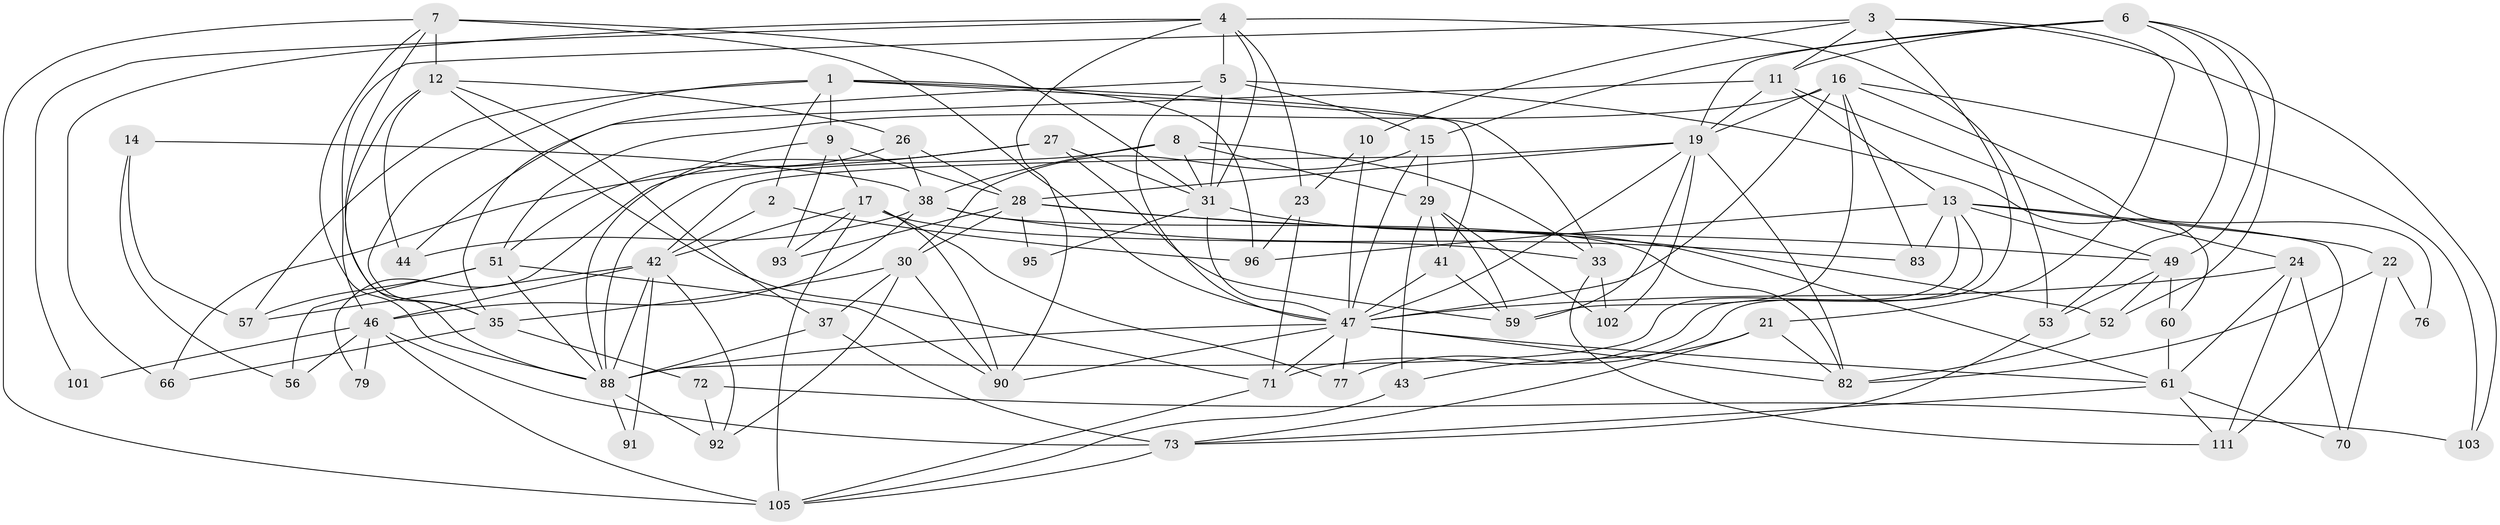 // Generated by graph-tools (version 1.1) at 2025/24/03/03/25 07:24:02]
// undirected, 69 vertices, 174 edges
graph export_dot {
graph [start="1"]
  node [color=gray90,style=filled];
  1 [super="+86"];
  2 [super="+84"];
  3 [super="+20"];
  4 [super="+104"];
  5 [super="+107"];
  6 [super="+58"];
  7 [super="+45"];
  8 [super="+55"];
  9 [super="+75"];
  10;
  11 [super="+48"];
  12 [super="+18"];
  13 [super="+100"];
  14 [super="+62"];
  15 [super="+81"];
  16 [super="+67"];
  17 [super="+108"];
  19 [super="+87"];
  21;
  22;
  23 [super="+40"];
  24 [super="+25"];
  26 [super="+39"];
  27;
  28 [super="+32"];
  29 [super="+34"];
  30 [super="+65"];
  31 [super="+50"];
  33 [super="+36"];
  35 [super="+109"];
  37;
  38 [super="+106"];
  41 [super="+64"];
  42 [super="+74"];
  43 [super="+54"];
  44;
  46 [super="+63"];
  47 [super="+78"];
  49 [super="+68"];
  51 [super="+98"];
  52 [super="+94"];
  53;
  56;
  57;
  59 [super="+69"];
  60;
  61 [super="+80"];
  66;
  70;
  71 [super="+97"];
  72;
  73 [super="+89"];
  76;
  77;
  79;
  82 [super="+85"];
  83;
  88 [super="+110"];
  90;
  91;
  92;
  93;
  95;
  96 [super="+99"];
  101;
  102;
  103;
  105;
  111;
  1 -- 33;
  1 -- 35;
  1 -- 41;
  1 -- 57;
  1 -- 96;
  1 -- 9;
  1 -- 2;
  2 -- 42;
  2 -- 96;
  3 -- 46;
  3 -- 21;
  3 -- 103;
  3 -- 10;
  3 -- 11;
  3 -- 77;
  4 -- 53;
  4 -- 101;
  4 -- 66;
  4 -- 23;
  4 -- 90;
  4 -- 31;
  4 -- 5;
  5 -- 35;
  5 -- 47;
  5 -- 31;
  5 -- 60;
  5 -- 15;
  6 -- 52;
  6 -- 53;
  6 -- 19;
  6 -- 11;
  6 -- 15;
  6 -- 49;
  7 -- 12 [weight=2];
  7 -- 31;
  7 -- 88;
  7 -- 105;
  7 -- 35;
  7 -- 47;
  8 -- 38;
  8 -- 31;
  8 -- 29;
  8 -- 88;
  8 -- 33;
  9 -- 93;
  9 -- 88;
  9 -- 28;
  9 -- 17;
  10 -- 47;
  10 -- 23;
  11 -- 44;
  11 -- 13;
  11 -- 24;
  11 -- 19;
  12 -- 44;
  12 -- 37;
  12 -- 71;
  12 -- 26;
  12 -- 88;
  13 -- 111;
  13 -- 22;
  13 -- 96;
  13 -- 49;
  13 -- 83;
  13 -- 71;
  13 -- 88;
  14 -- 56;
  14 -- 38;
  14 -- 57;
  15 -- 29;
  15 -- 30;
  15 -- 47 [weight=2];
  16 -- 83;
  16 -- 51;
  16 -- 19;
  16 -- 103;
  16 -- 59;
  16 -- 76;
  16 -- 47;
  17 -- 90;
  17 -- 93;
  17 -- 42;
  17 -- 77;
  17 -- 105;
  17 -- 33;
  19 -- 47;
  19 -- 28;
  19 -- 102;
  19 -- 42;
  19 -- 59;
  19 -- 82;
  21 -- 73;
  21 -- 82;
  21 -- 43;
  22 -- 82;
  22 -- 70;
  22 -- 76;
  23 -- 71;
  23 -- 96;
  24 -- 70;
  24 -- 111;
  24 -- 47;
  24 -- 61;
  26 -- 28;
  26 -- 51;
  26 -- 38;
  27 -- 66;
  27 -- 59;
  27 -- 79;
  27 -- 31;
  28 -- 93;
  28 -- 95;
  28 -- 30;
  28 -- 52;
  28 -- 49;
  29 -- 102;
  29 -- 59;
  29 -- 41;
  29 -- 43;
  30 -- 37;
  30 -- 92;
  30 -- 90;
  30 -- 35;
  31 -- 95;
  31 -- 47;
  31 -- 61;
  33 -- 111;
  33 -- 102;
  35 -- 66;
  35 -- 72;
  37 -- 88;
  37 -- 73;
  38 -- 44;
  38 -- 83;
  38 -- 46 [weight=2];
  38 -- 82;
  41 -- 47;
  41 -- 59;
  42 -- 46;
  42 -- 88;
  42 -- 91;
  42 -- 92;
  42 -- 57;
  43 -- 105;
  46 -- 105 [weight=2];
  46 -- 101;
  46 -- 56;
  46 -- 73;
  46 -- 79;
  47 -- 90;
  47 -- 82;
  47 -- 88;
  47 -- 71;
  47 -- 77;
  47 -- 61;
  49 -- 53;
  49 -- 60;
  49 -- 52;
  51 -- 56;
  51 -- 57;
  51 -- 90;
  51 -- 88;
  52 -- 82;
  53 -- 73;
  60 -- 61;
  61 -- 111;
  61 -- 70;
  61 -- 73;
  71 -- 105;
  72 -- 92;
  72 -- 103;
  73 -- 105;
  88 -- 91;
  88 -- 92;
}
